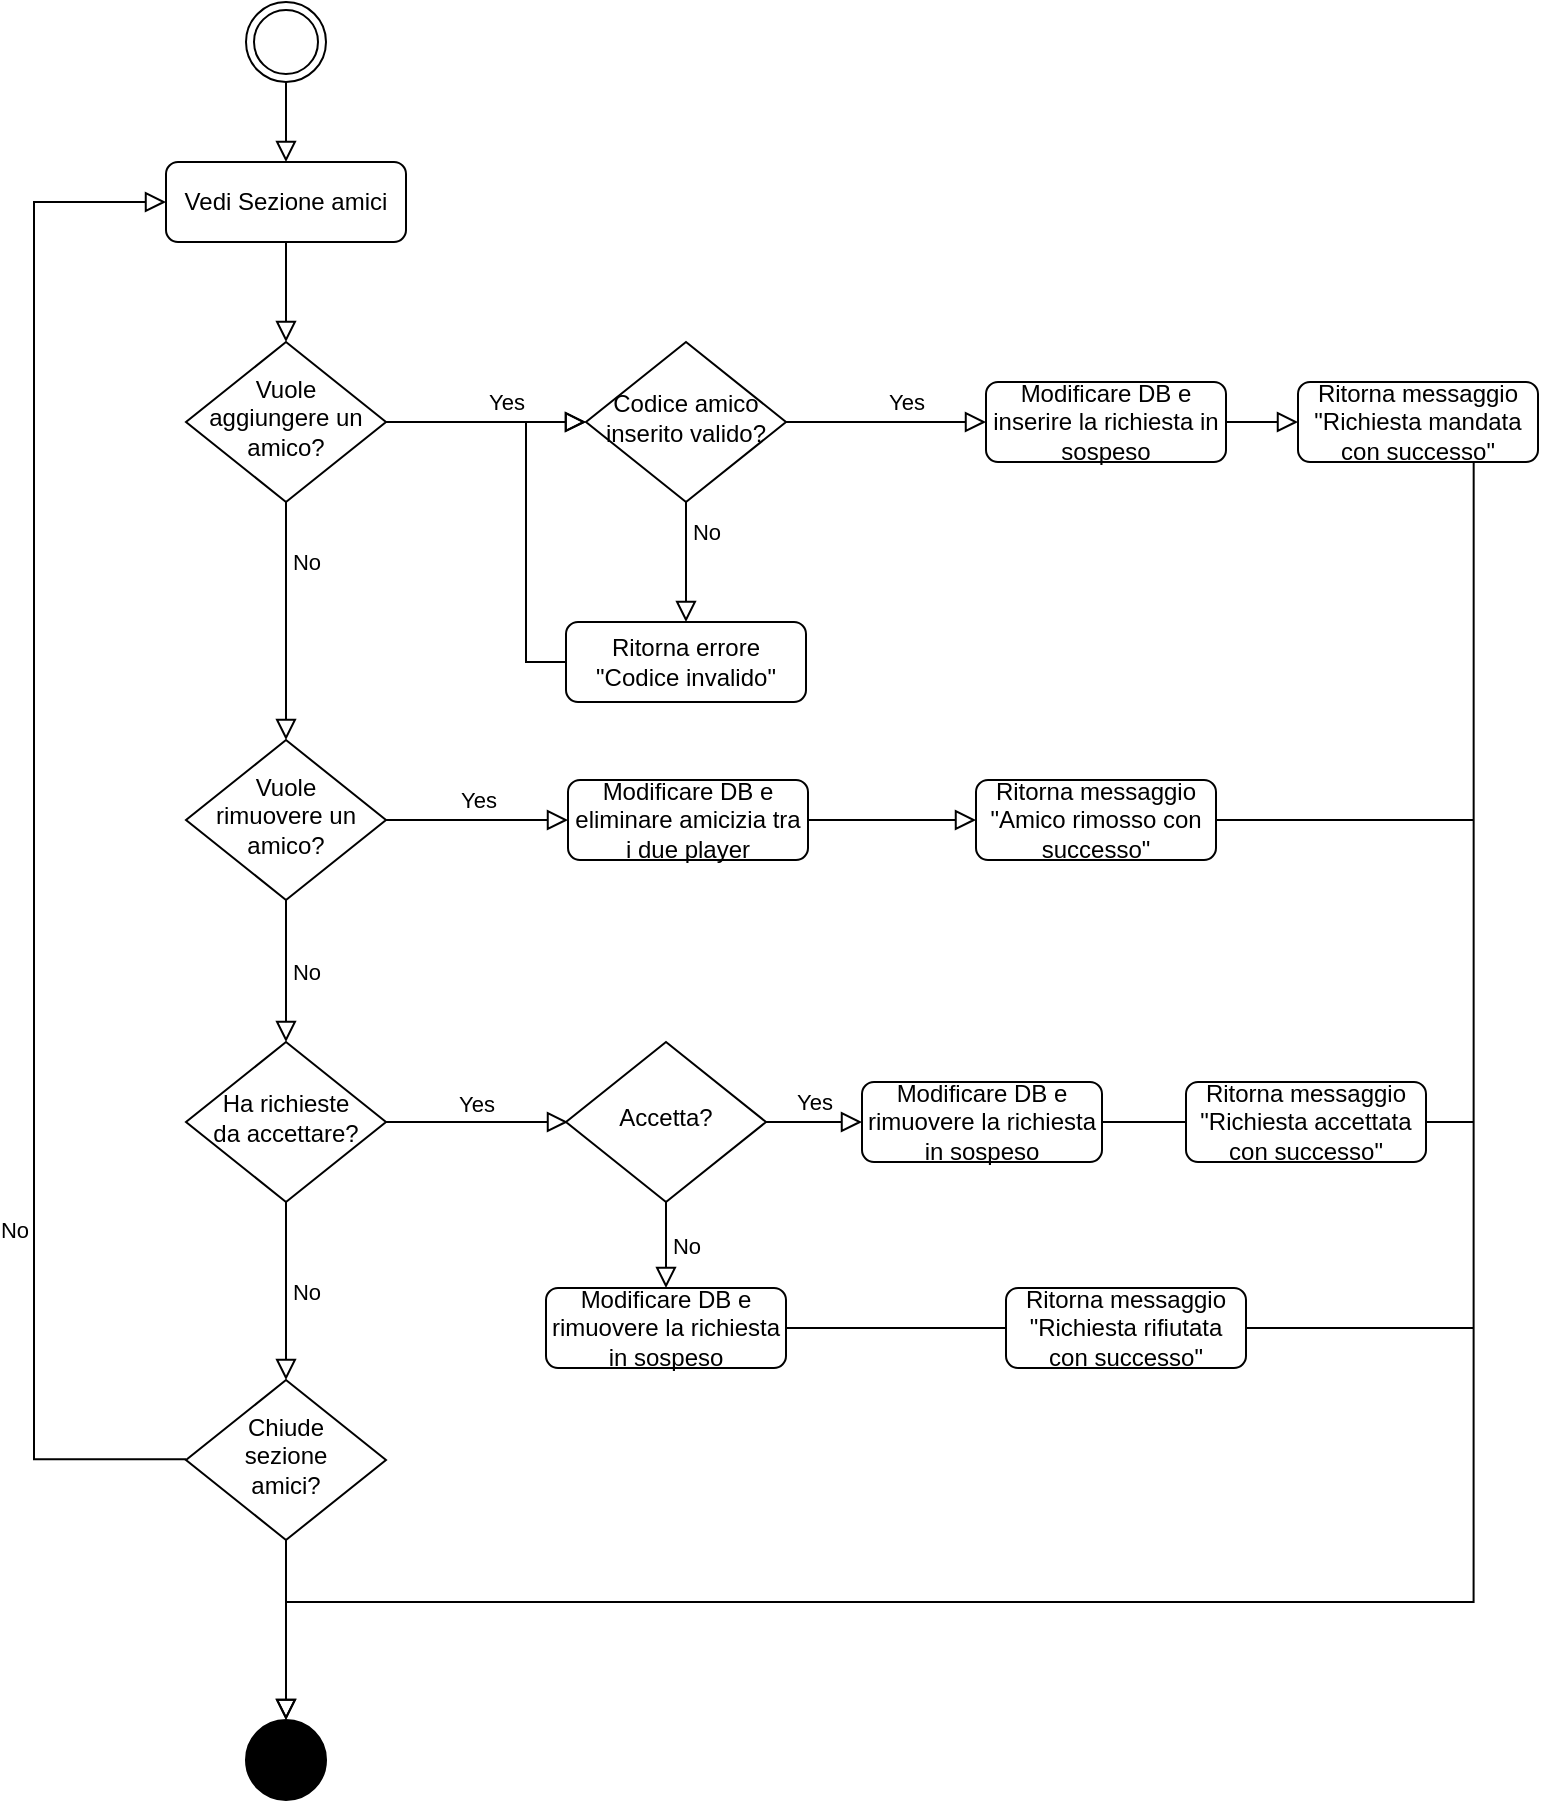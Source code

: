 <mxfile version="26.0.11">
  <diagram id="C5RBs43oDa-KdzZeNtuy" name="Page-1">
    <mxGraphModel dx="2390" dy="1443" grid="1" gridSize="10" guides="1" tooltips="1" connect="1" arrows="1" fold="1" page="1" pageScale="1" pageWidth="827" pageHeight="1169" math="0" shadow="0">
      <root>
        <mxCell id="WIyWlLk6GJQsqaUBKTNV-0" />
        <mxCell id="WIyWlLk6GJQsqaUBKTNV-1" parent="WIyWlLk6GJQsqaUBKTNV-0" />
        <mxCell id="xrUn3R5pLlvb6Np3E3rJ-7" value="" style="rounded=0;html=1;jettySize=auto;orthogonalLoop=1;fontSize=11;endArrow=block;endFill=0;endSize=8;strokeWidth=1;shadow=0;labelBackgroundColor=none;edgeStyle=orthogonalEdgeStyle;entryX=0.5;entryY=0;entryDx=0;entryDy=0;" edge="1" parent="WIyWlLk6GJQsqaUBKTNV-1" source="xrUn3R5pLlvb6Np3E3rJ-8" target="xrUn3R5pLlvb6Np3E3rJ-28">
          <mxGeometry relative="1" as="geometry">
            <mxPoint x="250" y="200" as="targetPoint" />
          </mxGeometry>
        </mxCell>
        <mxCell id="xrUn3R5pLlvb6Np3E3rJ-8" value="Vedi Sezione amici" style="rounded=1;whiteSpace=wrap;html=1;fontSize=12;glass=0;strokeWidth=1;shadow=0;" vertex="1" parent="WIyWlLk6GJQsqaUBKTNV-1">
          <mxGeometry x="136" y="120" width="120" height="40" as="geometry" />
        </mxCell>
        <mxCell id="xrUn3R5pLlvb6Np3E3rJ-12" value="" style="ellipse;shape=doubleEllipse;html=1;dashed=0;whiteSpace=wrap;aspect=fixed;" vertex="1" parent="WIyWlLk6GJQsqaUBKTNV-1">
          <mxGeometry x="176" y="40" width="40" height="40" as="geometry" />
        </mxCell>
        <mxCell id="xrUn3R5pLlvb6Np3E3rJ-13" value="" style="rounded=0;html=1;jettySize=auto;orthogonalLoop=1;fontSize=11;endArrow=block;endFill=0;endSize=8;strokeWidth=1;shadow=0;labelBackgroundColor=none;edgeStyle=orthogonalEdgeStyle;exitX=0.5;exitY=1;exitDx=0;exitDy=0;" edge="1" parent="WIyWlLk6GJQsqaUBKTNV-1" source="xrUn3R5pLlvb6Np3E3rJ-12" target="xrUn3R5pLlvb6Np3E3rJ-8">
          <mxGeometry relative="1" as="geometry">
            <mxPoint x="229.81" y="80" as="sourcePoint" />
            <mxPoint x="270" y="90" as="targetPoint" />
          </mxGeometry>
        </mxCell>
        <mxCell id="xrUn3R5pLlvb6Np3E3rJ-26" value="No" style="rounded=0;html=1;jettySize=auto;orthogonalLoop=1;fontSize=11;endArrow=block;endFill=0;endSize=8;strokeWidth=1;shadow=0;labelBackgroundColor=none;edgeStyle=orthogonalEdgeStyle;entryX=0.5;entryY=0;entryDx=0;entryDy=0;exitX=0.5;exitY=1;exitDx=0;exitDy=0;" edge="1" parent="WIyWlLk6GJQsqaUBKTNV-1" source="xrUn3R5pLlvb6Np3E3rJ-28" target="xrUn3R5pLlvb6Np3E3rJ-31">
          <mxGeometry x="-0.506" y="10" relative="1" as="geometry">
            <mxPoint as="offset" />
            <mxPoint x="206" y="420" as="targetPoint" />
          </mxGeometry>
        </mxCell>
        <mxCell id="xrUn3R5pLlvb6Np3E3rJ-27" value="Yes" style="edgeStyle=orthogonalEdgeStyle;rounded=0;html=1;jettySize=auto;orthogonalLoop=1;fontSize=11;endArrow=block;endFill=0;endSize=8;strokeWidth=1;shadow=0;labelBackgroundColor=none;" edge="1" parent="WIyWlLk6GJQsqaUBKTNV-1" source="xrUn3R5pLlvb6Np3E3rJ-28">
          <mxGeometry x="0.206" y="10" relative="1" as="geometry">
            <mxPoint as="offset" />
            <mxPoint x="346" y="250" as="targetPoint" />
          </mxGeometry>
        </mxCell>
        <mxCell id="xrUn3R5pLlvb6Np3E3rJ-28" value="Vuole aggiungere un amico?" style="rhombus;whiteSpace=wrap;html=1;shadow=0;fontFamily=Helvetica;fontSize=12;align=center;strokeWidth=1;spacing=6;spacingTop=-4;" vertex="1" parent="WIyWlLk6GJQsqaUBKTNV-1">
          <mxGeometry x="146" y="210" width="100" height="80" as="geometry" />
        </mxCell>
        <mxCell id="xrUn3R5pLlvb6Np3E3rJ-30" value="No" style="edgeStyle=orthogonalEdgeStyle;rounded=0;html=1;jettySize=auto;orthogonalLoop=1;fontSize=11;endArrow=block;endFill=0;endSize=8;strokeWidth=1;shadow=0;labelBackgroundColor=none;exitX=0.5;exitY=1;exitDx=0;exitDy=0;entryX=0.5;entryY=0;entryDx=0;entryDy=0;" edge="1" parent="WIyWlLk6GJQsqaUBKTNV-1" source="xrUn3R5pLlvb6Np3E3rJ-31" target="xrUn3R5pLlvb6Np3E3rJ-58">
          <mxGeometry y="10" relative="1" as="geometry">
            <mxPoint as="offset" />
            <mxPoint x="206" y="610" as="targetPoint" />
          </mxGeometry>
        </mxCell>
        <mxCell id="xrUn3R5pLlvb6Np3E3rJ-31" value="Vuole &lt;br&gt;rimuovere un amico?" style="rhombus;whiteSpace=wrap;html=1;shadow=0;fontFamily=Helvetica;fontSize=12;align=center;strokeWidth=1;spacing=6;spacingTop=-4;" vertex="1" parent="WIyWlLk6GJQsqaUBKTNV-1">
          <mxGeometry x="146" y="409" width="100" height="80" as="geometry" />
        </mxCell>
        <mxCell id="xrUn3R5pLlvb6Np3E3rJ-32" value="Modificare DB e eliminare amicizia tra i due player" style="rounded=1;whiteSpace=wrap;html=1;fontSize=12;glass=0;strokeWidth=1;shadow=0;" vertex="1" parent="WIyWlLk6GJQsqaUBKTNV-1">
          <mxGeometry x="337" y="429" width="120" height="40" as="geometry" />
        </mxCell>
        <mxCell id="xrUn3R5pLlvb6Np3E3rJ-37" value="Ritorna messaggio&lt;div&gt;&quot;Richiesta mandata con successo&quot;&lt;/div&gt;" style="rounded=1;whiteSpace=wrap;html=1;fontSize=12;glass=0;strokeWidth=1;shadow=0;" vertex="1" parent="WIyWlLk6GJQsqaUBKTNV-1">
          <mxGeometry x="702" y="230" width="120" height="40" as="geometry" />
        </mxCell>
        <mxCell id="xrUn3R5pLlvb6Np3E3rJ-38" value="No" style="rounded=0;html=1;jettySize=auto;orthogonalLoop=1;fontSize=11;endArrow=block;endFill=0;endSize=8;strokeWidth=1;shadow=0;labelBackgroundColor=none;edgeStyle=orthogonalEdgeStyle;exitX=0;exitY=0.495;exitDx=0;exitDy=0;entryX=0;entryY=0.5;entryDx=0;entryDy=0;exitPerimeter=0;" edge="1" parent="WIyWlLk6GJQsqaUBKTNV-1" source="xrUn3R5pLlvb6Np3E3rJ-39" target="xrUn3R5pLlvb6Np3E3rJ-8">
          <mxGeometry x="-0.506" y="10" relative="1" as="geometry">
            <mxPoint as="offset" />
            <mxPoint x="90" y="300" as="targetPoint" />
            <Array as="points">
              <mxPoint x="70" y="769" />
              <mxPoint x="70" y="140" />
            </Array>
          </mxGeometry>
        </mxCell>
        <mxCell id="xrUn3R5pLlvb6Np3E3rJ-39" value="Chiude &lt;br&gt;sezione &lt;br&gt;amici?" style="rhombus;whiteSpace=wrap;html=1;shadow=0;fontFamily=Helvetica;fontSize=12;align=center;strokeWidth=1;spacing=6;spacingTop=-4;" vertex="1" parent="WIyWlLk6GJQsqaUBKTNV-1">
          <mxGeometry x="146" y="729" width="100" height="80" as="geometry" />
        </mxCell>
        <mxCell id="xrUn3R5pLlvb6Np3E3rJ-42" value="" style="edgeStyle=orthogonalEdgeStyle;rounded=0;html=1;jettySize=auto;orthogonalLoop=1;fontSize=11;endArrow=block;endFill=0;endSize=8;strokeWidth=1;shadow=0;labelBackgroundColor=none;entryX=0.5;entryY=0;entryDx=0;entryDy=0;exitX=0.5;exitY=1;exitDx=0;exitDy=0;" edge="1" parent="WIyWlLk6GJQsqaUBKTNV-1" source="xrUn3R5pLlvb6Np3E3rJ-39" target="xrUn3R5pLlvb6Np3E3rJ-41">
          <mxGeometry y="10" relative="1" as="geometry">
            <mxPoint as="offset" />
            <mxPoint x="230.68" y="811" as="targetPoint" />
            <mxPoint x="240" y="710" as="sourcePoint" />
          </mxGeometry>
        </mxCell>
        <mxCell id="xrUn3R5pLlvb6Np3E3rJ-41" value="" style="ellipse;shape=doubleEllipse;html=1;dashed=0;whiteSpace=wrap;aspect=fixed;fillColor=#000000;fontColor=#333333;strokeColor=#000000;" vertex="1" parent="WIyWlLk6GJQsqaUBKTNV-1">
          <mxGeometry x="176" y="899" width="40" height="40" as="geometry" />
        </mxCell>
        <mxCell id="xrUn3R5pLlvb6Np3E3rJ-43" value="Yes" style="edgeStyle=orthogonalEdgeStyle;rounded=0;html=1;jettySize=auto;orthogonalLoop=1;fontSize=11;endArrow=block;endFill=0;endSize=8;strokeWidth=1;shadow=0;labelBackgroundColor=none;exitX=1;exitY=0.5;exitDx=0;exitDy=0;entryX=0;entryY=0.5;entryDx=0;entryDy=0;" edge="1" parent="WIyWlLk6GJQsqaUBKTNV-1" source="xrUn3R5pLlvb6Np3E3rJ-31" target="xrUn3R5pLlvb6Np3E3rJ-32">
          <mxGeometry y="10" relative="1" as="geometry">
            <mxPoint as="offset" />
            <mxPoint x="416" y="449" as="targetPoint" />
            <mxPoint x="256" y="448.9" as="sourcePoint" />
            <Array as="points" />
          </mxGeometry>
        </mxCell>
        <mxCell id="xrUn3R5pLlvb6Np3E3rJ-44" value="No" style="rounded=0;html=1;jettySize=auto;orthogonalLoop=1;fontSize=11;endArrow=block;endFill=0;endSize=8;strokeWidth=1;shadow=0;labelBackgroundColor=none;edgeStyle=orthogonalEdgeStyle;exitX=0.5;exitY=1;exitDx=0;exitDy=0;" edge="1" parent="WIyWlLk6GJQsqaUBKTNV-1" source="xrUn3R5pLlvb6Np3E3rJ-46">
          <mxGeometry x="-0.506" y="10" relative="1" as="geometry">
            <mxPoint as="offset" />
            <mxPoint x="396" y="350" as="targetPoint" />
          </mxGeometry>
        </mxCell>
        <mxCell id="xrUn3R5pLlvb6Np3E3rJ-45" value="Yes" style="edgeStyle=orthogonalEdgeStyle;rounded=0;html=1;jettySize=auto;orthogonalLoop=1;fontSize=11;endArrow=block;endFill=0;endSize=8;strokeWidth=1;shadow=0;labelBackgroundColor=none;" edge="1" parent="WIyWlLk6GJQsqaUBKTNV-1" source="xrUn3R5pLlvb6Np3E3rJ-46">
          <mxGeometry x="0.206" y="10" relative="1" as="geometry">
            <mxPoint as="offset" />
            <mxPoint x="546" y="250" as="targetPoint" />
          </mxGeometry>
        </mxCell>
        <mxCell id="xrUn3R5pLlvb6Np3E3rJ-46" value="Codice amico inserito valido?" style="rhombus;whiteSpace=wrap;html=1;shadow=0;fontFamily=Helvetica;fontSize=12;align=center;strokeWidth=1;spacing=6;spacingTop=-4;" vertex="1" parent="WIyWlLk6GJQsqaUBKTNV-1">
          <mxGeometry x="346" y="210" width="100" height="80" as="geometry" />
        </mxCell>
        <mxCell id="xrUn3R5pLlvb6Np3E3rJ-47" value="Modificare DB e inserire la richiesta in sospeso" style="rounded=1;whiteSpace=wrap;html=1;fontSize=12;glass=0;strokeWidth=1;shadow=0;" vertex="1" parent="WIyWlLk6GJQsqaUBKTNV-1">
          <mxGeometry x="546" y="230" width="120" height="40" as="geometry" />
        </mxCell>
        <mxCell id="xrUn3R5pLlvb6Np3E3rJ-49" value="" style="rounded=0;html=1;jettySize=auto;orthogonalLoop=1;fontSize=11;endArrow=block;endFill=0;endSize=8;strokeWidth=1;shadow=0;labelBackgroundColor=none;edgeStyle=orthogonalEdgeStyle;exitX=1;exitY=0.5;exitDx=0;exitDy=0;entryX=0;entryY=0.5;entryDx=0;entryDy=0;" edge="1" parent="WIyWlLk6GJQsqaUBKTNV-1" source="xrUn3R5pLlvb6Np3E3rJ-47" target="xrUn3R5pLlvb6Np3E3rJ-37">
          <mxGeometry relative="1" as="geometry">
            <mxPoint x="686" y="239" as="sourcePoint" />
            <mxPoint x="686" y="290" as="targetPoint" />
          </mxGeometry>
        </mxCell>
        <mxCell id="xrUn3R5pLlvb6Np3E3rJ-50" value="" style="rounded=0;html=1;jettySize=auto;orthogonalLoop=1;fontSize=11;endArrow=block;endFill=0;endSize=8;strokeWidth=1;shadow=0;labelBackgroundColor=none;edgeStyle=orthogonalEdgeStyle;exitX=0.732;exitY=0.992;exitDx=0;exitDy=0;exitPerimeter=0;entryX=0.5;entryY=0;entryDx=0;entryDy=0;" edge="1" parent="WIyWlLk6GJQsqaUBKTNV-1" source="xrUn3R5pLlvb6Np3E3rJ-37" target="xrUn3R5pLlvb6Np3E3rJ-41">
          <mxGeometry relative="1" as="geometry">
            <mxPoint x="250" y="180" as="sourcePoint" />
            <mxPoint x="196" y="930" as="targetPoint" />
            <Array as="points">
              <mxPoint x="790" y="840" />
              <mxPoint x="196" y="840" />
            </Array>
          </mxGeometry>
        </mxCell>
        <mxCell id="xrUn3R5pLlvb6Np3E3rJ-51" value="Ritorna messaggio&lt;div&gt;&quot;Amico rimosso con successo&quot;&lt;/div&gt;" style="rounded=1;whiteSpace=wrap;html=1;fontSize=12;glass=0;strokeWidth=1;shadow=0;" vertex="1" parent="WIyWlLk6GJQsqaUBKTNV-1">
          <mxGeometry x="541" y="429" width="120" height="40" as="geometry" />
        </mxCell>
        <mxCell id="xrUn3R5pLlvb6Np3E3rJ-52" value="Ritorna errore&lt;div&gt;&quot;Codice invalido&quot;&lt;/div&gt;" style="rounded=1;whiteSpace=wrap;html=1;fontSize=12;glass=0;strokeWidth=1;shadow=0;" vertex="1" parent="WIyWlLk6GJQsqaUBKTNV-1">
          <mxGeometry x="336" y="350" width="120" height="40" as="geometry" />
        </mxCell>
        <mxCell id="xrUn3R5pLlvb6Np3E3rJ-53" value="" style="rounded=0;html=1;jettySize=auto;orthogonalLoop=1;fontSize=11;endArrow=block;endFill=0;endSize=8;strokeWidth=1;shadow=0;labelBackgroundColor=none;edgeStyle=orthogonalEdgeStyle;exitX=0;exitY=0.5;exitDx=0;exitDy=0;entryX=0;entryY=0.5;entryDx=0;entryDy=0;" edge="1" parent="WIyWlLk6GJQsqaUBKTNV-1" source="xrUn3R5pLlvb6Np3E3rJ-52" target="xrUn3R5pLlvb6Np3E3rJ-46">
          <mxGeometry relative="1" as="geometry">
            <mxPoint x="676" y="260" as="sourcePoint" />
            <mxPoint x="736" y="260" as="targetPoint" />
          </mxGeometry>
        </mxCell>
        <mxCell id="xrUn3R5pLlvb6Np3E3rJ-54" value="" style="rounded=0;html=1;jettySize=auto;orthogonalLoop=1;fontSize=11;endArrow=block;endFill=0;endSize=8;strokeWidth=1;shadow=0;labelBackgroundColor=none;edgeStyle=orthogonalEdgeStyle;exitX=1;exitY=0.5;exitDx=0;exitDy=0;entryX=0;entryY=0.5;entryDx=0;entryDy=0;" edge="1" parent="WIyWlLk6GJQsqaUBKTNV-1" source="xrUn3R5pLlvb6Np3E3rJ-32" target="xrUn3R5pLlvb6Np3E3rJ-51">
          <mxGeometry relative="1" as="geometry">
            <mxPoint x="536" y="448.64" as="sourcePoint" />
            <mxPoint x="596" y="448.64" as="targetPoint" />
          </mxGeometry>
        </mxCell>
        <mxCell id="xrUn3R5pLlvb6Np3E3rJ-58" value="Ha richieste &lt;br&gt;da accettare?" style="rhombus;whiteSpace=wrap;html=1;shadow=0;fontFamily=Helvetica;fontSize=12;align=center;strokeWidth=1;spacing=6;spacingTop=-4;" vertex="1" parent="WIyWlLk6GJQsqaUBKTNV-1">
          <mxGeometry x="146" y="560" width="100" height="80" as="geometry" />
        </mxCell>
        <mxCell id="xrUn3R5pLlvb6Np3E3rJ-59" value="Yes" style="edgeStyle=orthogonalEdgeStyle;rounded=0;html=1;jettySize=auto;orthogonalLoop=1;fontSize=11;endArrow=block;endFill=0;endSize=8;strokeWidth=1;shadow=0;labelBackgroundColor=none;exitX=1;exitY=0.5;exitDx=0;exitDy=0;entryX=0;entryY=0.5;entryDx=0;entryDy=0;" edge="1" parent="WIyWlLk6GJQsqaUBKTNV-1" source="xrUn3R5pLlvb6Np3E3rJ-58">
          <mxGeometry y="10" relative="1" as="geometry">
            <mxPoint as="offset" />
            <mxPoint x="337" y="600" as="targetPoint" />
            <mxPoint x="256" y="599.9" as="sourcePoint" />
            <Array as="points" />
          </mxGeometry>
        </mxCell>
        <mxCell id="xrUn3R5pLlvb6Np3E3rJ-60" value="No" style="edgeStyle=orthogonalEdgeStyle;rounded=0;html=1;jettySize=auto;orthogonalLoop=1;fontSize=11;endArrow=block;endFill=0;endSize=8;strokeWidth=1;shadow=0;labelBackgroundColor=none;exitX=0.5;exitY=1;exitDx=0;exitDy=0;entryX=0.5;entryY=0;entryDx=0;entryDy=0;" edge="1" parent="WIyWlLk6GJQsqaUBKTNV-1" source="xrUn3R5pLlvb6Np3E3rJ-58" target="xrUn3R5pLlvb6Np3E3rJ-39">
          <mxGeometry y="10" relative="1" as="geometry">
            <mxPoint as="offset" />
            <mxPoint x="196" y="660" as="targetPoint" />
            <mxPoint x="236" y="640" as="sourcePoint" />
          </mxGeometry>
        </mxCell>
        <mxCell id="xrUn3R5pLlvb6Np3E3rJ-61" value="Accetta?" style="rhombus;whiteSpace=wrap;html=1;shadow=0;fontFamily=Helvetica;fontSize=12;align=center;strokeWidth=1;spacing=6;spacingTop=-4;" vertex="1" parent="WIyWlLk6GJQsqaUBKTNV-1">
          <mxGeometry x="336" y="560" width="100" height="80" as="geometry" />
        </mxCell>
        <mxCell id="xrUn3R5pLlvb6Np3E3rJ-62" value="Modificare DB e rimuovere la richiesta in sospeso" style="rounded=1;whiteSpace=wrap;html=1;fontSize=12;glass=0;strokeWidth=1;shadow=0;" vertex="1" parent="WIyWlLk6GJQsqaUBKTNV-1">
          <mxGeometry x="326" y="683" width="120" height="40" as="geometry" />
        </mxCell>
        <mxCell id="xrUn3R5pLlvb6Np3E3rJ-63" value="Modificare DB e rimuovere la richiesta in sospeso" style="rounded=1;whiteSpace=wrap;html=1;fontSize=12;glass=0;strokeWidth=1;shadow=0;" vertex="1" parent="WIyWlLk6GJQsqaUBKTNV-1">
          <mxGeometry x="484" y="580" width="120" height="40" as="geometry" />
        </mxCell>
        <mxCell id="xrUn3R5pLlvb6Np3E3rJ-64" value="No" style="edgeStyle=orthogonalEdgeStyle;rounded=0;html=1;jettySize=auto;orthogonalLoop=1;fontSize=11;endArrow=block;endFill=0;endSize=8;strokeWidth=1;shadow=0;labelBackgroundColor=none;exitX=0.5;exitY=1;exitDx=0;exitDy=0;" edge="1" parent="WIyWlLk6GJQsqaUBKTNV-1" source="xrUn3R5pLlvb6Np3E3rJ-61" target="xrUn3R5pLlvb6Np3E3rJ-62">
          <mxGeometry y="10" relative="1" as="geometry">
            <mxPoint as="offset" />
            <mxPoint x="206" y="570" as="targetPoint" />
            <mxPoint x="206" y="499" as="sourcePoint" />
          </mxGeometry>
        </mxCell>
        <mxCell id="xrUn3R5pLlvb6Np3E3rJ-65" value="Yes" style="edgeStyle=orthogonalEdgeStyle;rounded=0;html=1;jettySize=auto;orthogonalLoop=1;fontSize=11;endArrow=block;endFill=0;endSize=8;strokeWidth=1;shadow=0;labelBackgroundColor=none;exitX=1;exitY=0.5;exitDx=0;exitDy=0;entryX=0;entryY=0.5;entryDx=0;entryDy=0;" edge="1" parent="WIyWlLk6GJQsqaUBKTNV-1" source="xrUn3R5pLlvb6Np3E3rJ-61" target="xrUn3R5pLlvb6Np3E3rJ-63">
          <mxGeometry y="10" relative="1" as="geometry">
            <mxPoint as="offset" />
            <mxPoint x="347" y="610" as="targetPoint" />
            <mxPoint x="256" y="610" as="sourcePoint" />
            <Array as="points" />
          </mxGeometry>
        </mxCell>
        <mxCell id="xrUn3R5pLlvb6Np3E3rJ-66" value="" style="endArrow=none;html=1;rounded=0;exitX=1;exitY=0.5;exitDx=0;exitDy=0;" edge="1" parent="WIyWlLk6GJQsqaUBKTNV-1" source="xrUn3R5pLlvb6Np3E3rJ-68">
          <mxGeometry width="50" height="50" relative="1" as="geometry">
            <mxPoint x="586" y="750" as="sourcePoint" />
            <mxPoint x="790" y="703" as="targetPoint" />
          </mxGeometry>
        </mxCell>
        <mxCell id="xrUn3R5pLlvb6Np3E3rJ-67" value="" style="endArrow=none;html=1;rounded=0;exitX=1;exitY=0.5;exitDx=0;exitDy=0;" edge="1" parent="WIyWlLk6GJQsqaUBKTNV-1" source="xrUn3R5pLlvb6Np3E3rJ-63">
          <mxGeometry width="50" height="50" relative="1" as="geometry">
            <mxPoint x="456" y="713" as="sourcePoint" />
            <mxPoint x="790" y="600" as="targetPoint" />
          </mxGeometry>
        </mxCell>
        <mxCell id="xrUn3R5pLlvb6Np3E3rJ-69" value="" style="endArrow=none;html=1;rounded=0;exitX=1;exitY=0.5;exitDx=0;exitDy=0;" edge="1" parent="WIyWlLk6GJQsqaUBKTNV-1" source="xrUn3R5pLlvb6Np3E3rJ-62" target="xrUn3R5pLlvb6Np3E3rJ-68">
          <mxGeometry width="50" height="50" relative="1" as="geometry">
            <mxPoint x="446" y="703" as="sourcePoint" />
            <mxPoint x="786" y="703" as="targetPoint" />
          </mxGeometry>
        </mxCell>
        <mxCell id="xrUn3R5pLlvb6Np3E3rJ-68" value="Ritorna messaggio&lt;div&gt;&quot;Richiesta rifiutata con successo&quot;&lt;/div&gt;" style="rounded=1;whiteSpace=wrap;html=1;fontSize=12;glass=0;strokeWidth=1;shadow=0;" vertex="1" parent="WIyWlLk6GJQsqaUBKTNV-1">
          <mxGeometry x="556" y="683" width="120" height="40" as="geometry" />
        </mxCell>
        <mxCell id="xrUn3R5pLlvb6Np3E3rJ-70" value="Ritorna messaggio&lt;div&gt;&quot;Richiesta accettata con successo&quot;&lt;/div&gt;" style="rounded=1;whiteSpace=wrap;html=1;fontSize=12;glass=0;strokeWidth=1;shadow=0;" vertex="1" parent="WIyWlLk6GJQsqaUBKTNV-1">
          <mxGeometry x="646" y="580" width="120" height="40" as="geometry" />
        </mxCell>
        <mxCell id="xrUn3R5pLlvb6Np3E3rJ-71" value="" style="endArrow=none;html=1;rounded=0;exitX=1;exitY=0.5;exitDx=0;exitDy=0;" edge="1" parent="WIyWlLk6GJQsqaUBKTNV-1" source="xrUn3R5pLlvb6Np3E3rJ-51">
          <mxGeometry width="50" height="50" relative="1" as="geometry">
            <mxPoint x="670" y="450" as="sourcePoint" />
            <mxPoint x="790" y="449" as="targetPoint" />
          </mxGeometry>
        </mxCell>
      </root>
    </mxGraphModel>
  </diagram>
</mxfile>
